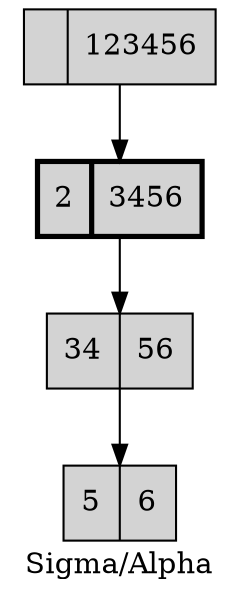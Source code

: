 digraph test12c {
 label="Sigma/Alpha"
 node [style=filled,shape = "record"];
 12 -> 234 -> 345 -> 56;
 12 [label = "|123456"];
 234 [penwidth=2.5,label = "2|3456"];
 345 [label = "34|56"];
 56 [label = "5|6"]; 
}

